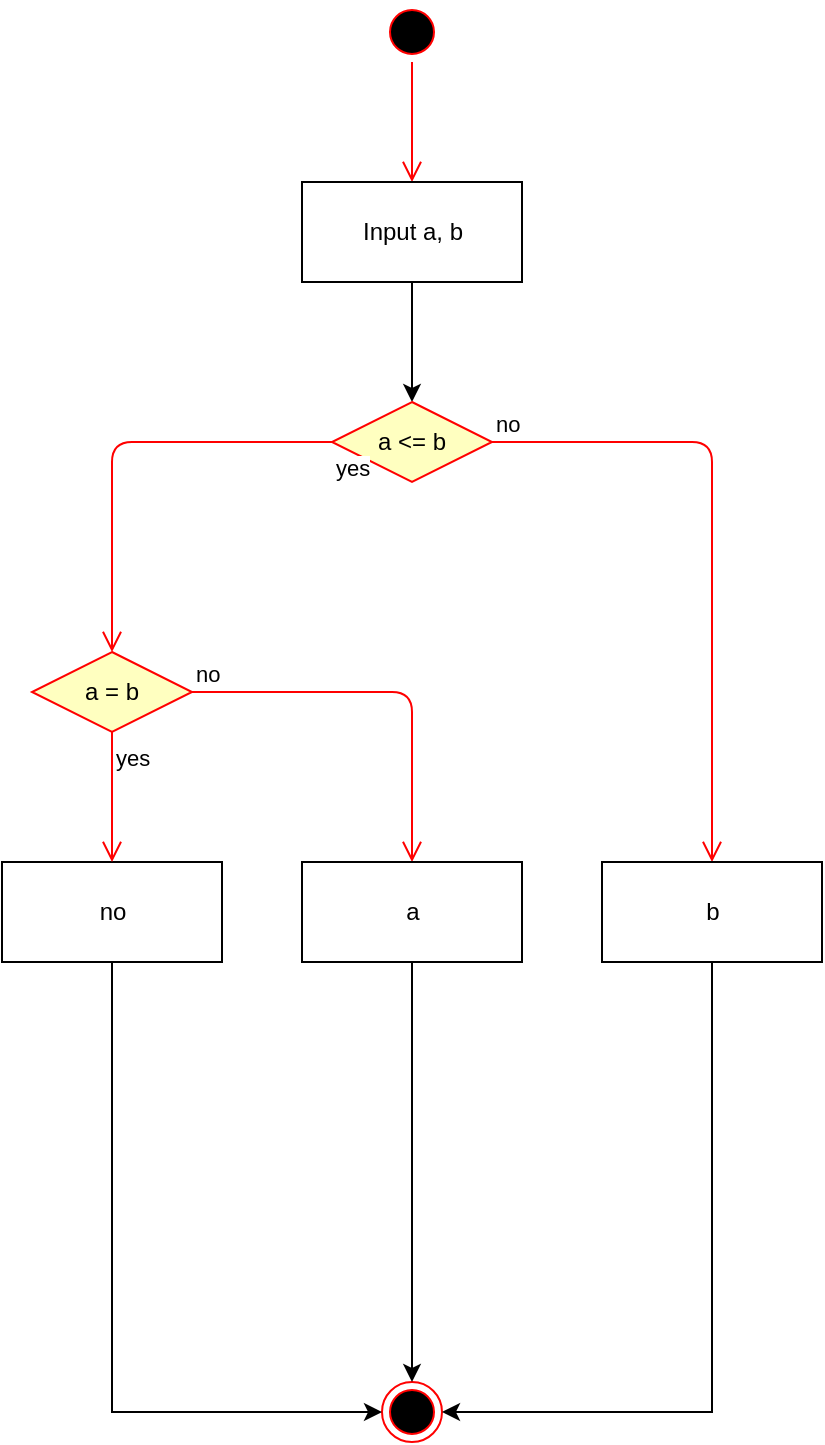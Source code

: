 <mxfile version="15.1.0" type="github">
  <diagram id="54f8Cikz7-x1hpb8EQNm" name="Page-1">
    <mxGraphModel dx="1422" dy="757" grid="1" gridSize="10" guides="1" tooltips="1" connect="1" arrows="1" fold="1" page="1" pageScale="1" pageWidth="690" pageHeight="980" math="0" shadow="0">
      <root>
        <mxCell id="0" />
        <mxCell id="1" parent="0" />
        <mxCell id="HVPul0pSH-IsVoVCKhjz-1" value="" style="ellipse;html=1;shape=startState;fillColor=#000000;strokeColor=#ff0000;" vertex="1" parent="1">
          <mxGeometry x="330" y="40" width="30" height="30" as="geometry" />
        </mxCell>
        <mxCell id="HVPul0pSH-IsVoVCKhjz-2" value="" style="edgeStyle=orthogonalEdgeStyle;html=1;verticalAlign=bottom;endArrow=open;endSize=8;strokeColor=#ff0000;entryX=0.5;entryY=0;entryDx=0;entryDy=0;" edge="1" source="HVPul0pSH-IsVoVCKhjz-1" parent="1" target="HVPul0pSH-IsVoVCKhjz-4">
          <mxGeometry relative="1" as="geometry">
            <mxPoint x="345" y="130" as="targetPoint" />
          </mxGeometry>
        </mxCell>
        <mxCell id="HVPul0pSH-IsVoVCKhjz-3" value="" style="ellipse;html=1;shape=endState;fillColor=#000000;strokeColor=#ff0000;" vertex="1" parent="1">
          <mxGeometry x="330" y="730" width="30" height="30" as="geometry" />
        </mxCell>
        <mxCell id="HVPul0pSH-IsVoVCKhjz-10" style="edgeStyle=orthogonalEdgeStyle;rounded=0;orthogonalLoop=1;jettySize=auto;html=1;exitX=0.5;exitY=1;exitDx=0;exitDy=0;entryX=0.5;entryY=0;entryDx=0;entryDy=0;" edge="1" parent="1" source="HVPul0pSH-IsVoVCKhjz-4" target="HVPul0pSH-IsVoVCKhjz-5">
          <mxGeometry relative="1" as="geometry" />
        </mxCell>
        <mxCell id="HVPul0pSH-IsVoVCKhjz-4" value="Input a, b" style="html=1;" vertex="1" parent="1">
          <mxGeometry x="290" y="130" width="110" height="50" as="geometry" />
        </mxCell>
        <mxCell id="HVPul0pSH-IsVoVCKhjz-5" value="a &amp;lt;= b" style="rhombus;whiteSpace=wrap;html=1;fillColor=#ffffc0;strokeColor=#ff0000;" vertex="1" parent="1">
          <mxGeometry x="305" y="240" width="80" height="40" as="geometry" />
        </mxCell>
        <mxCell id="HVPul0pSH-IsVoVCKhjz-6" value="no" style="edgeStyle=orthogonalEdgeStyle;html=1;align=left;verticalAlign=bottom;endArrow=open;endSize=8;strokeColor=#ff0000;entryX=0.5;entryY=0;entryDx=0;entryDy=0;" edge="1" source="HVPul0pSH-IsVoVCKhjz-5" parent="1" target="HVPul0pSH-IsVoVCKhjz-9">
          <mxGeometry x="-1" relative="1" as="geometry">
            <mxPoint x="475" y="260" as="targetPoint" />
          </mxGeometry>
        </mxCell>
        <mxCell id="HVPul0pSH-IsVoVCKhjz-7" value="yes" style="edgeStyle=orthogonalEdgeStyle;html=1;align=left;verticalAlign=top;endArrow=open;endSize=8;strokeColor=#ff0000;entryX=0.5;entryY=0;entryDx=0;entryDy=0;" edge="1" source="HVPul0pSH-IsVoVCKhjz-5" parent="1" target="HVPul0pSH-IsVoVCKhjz-18">
          <mxGeometry x="-1" relative="1" as="geometry">
            <mxPoint x="180" y="260" as="targetPoint" />
          </mxGeometry>
        </mxCell>
        <mxCell id="HVPul0pSH-IsVoVCKhjz-25" style="edgeStyle=orthogonalEdgeStyle;rounded=0;orthogonalLoop=1;jettySize=auto;html=1;exitX=0.5;exitY=1;exitDx=0;exitDy=0;entryX=0;entryY=0.5;entryDx=0;entryDy=0;" edge="1" parent="1" source="HVPul0pSH-IsVoVCKhjz-8" target="HVPul0pSH-IsVoVCKhjz-3">
          <mxGeometry relative="1" as="geometry" />
        </mxCell>
        <mxCell id="HVPul0pSH-IsVoVCKhjz-8" value="no" style="html=1;" vertex="1" parent="1">
          <mxGeometry x="140" y="470" width="110" height="50" as="geometry" />
        </mxCell>
        <mxCell id="HVPul0pSH-IsVoVCKhjz-13" style="edgeStyle=orthogonalEdgeStyle;rounded=0;orthogonalLoop=1;jettySize=auto;html=1;exitX=0.5;exitY=1;exitDx=0;exitDy=0;entryX=1;entryY=0.5;entryDx=0;entryDy=0;" edge="1" parent="1" source="HVPul0pSH-IsVoVCKhjz-9" target="HVPul0pSH-IsVoVCKhjz-3">
          <mxGeometry relative="1" as="geometry">
            <mxPoint x="660" y="670" as="targetPoint" />
          </mxGeometry>
        </mxCell>
        <mxCell id="HVPul0pSH-IsVoVCKhjz-9" value="b" style="html=1;" vertex="1" parent="1">
          <mxGeometry x="440" y="470" width="110" height="50" as="geometry" />
        </mxCell>
        <mxCell id="HVPul0pSH-IsVoVCKhjz-18" value="a = b" style="rhombus;whiteSpace=wrap;html=1;fillColor=#ffffc0;strokeColor=#ff0000;" vertex="1" parent="1">
          <mxGeometry x="155" y="365" width="80" height="40" as="geometry" />
        </mxCell>
        <mxCell id="HVPul0pSH-IsVoVCKhjz-19" value="no" style="edgeStyle=orthogonalEdgeStyle;html=1;align=left;verticalAlign=bottom;endArrow=open;endSize=8;strokeColor=#ff0000;entryX=0.5;entryY=0;entryDx=0;entryDy=0;" edge="1" source="HVPul0pSH-IsVoVCKhjz-18" parent="1" target="HVPul0pSH-IsVoVCKhjz-21">
          <mxGeometry x="-1" relative="1" as="geometry">
            <mxPoint x="335" y="470" as="targetPoint" />
          </mxGeometry>
        </mxCell>
        <mxCell id="HVPul0pSH-IsVoVCKhjz-20" value="yes" style="edgeStyle=orthogonalEdgeStyle;html=1;align=left;verticalAlign=top;endArrow=open;endSize=8;strokeColor=#ff0000;entryX=0.5;entryY=0;entryDx=0;entryDy=0;" edge="1" source="HVPul0pSH-IsVoVCKhjz-18" parent="1" target="HVPul0pSH-IsVoVCKhjz-8">
          <mxGeometry x="-1" relative="1" as="geometry">
            <mxPoint x="55" y="470" as="targetPoint" />
          </mxGeometry>
        </mxCell>
        <mxCell id="HVPul0pSH-IsVoVCKhjz-23" style="edgeStyle=orthogonalEdgeStyle;rounded=0;orthogonalLoop=1;jettySize=auto;html=1;exitX=0.5;exitY=1;exitDx=0;exitDy=0;entryX=0.5;entryY=0;entryDx=0;entryDy=0;" edge="1" parent="1" source="HVPul0pSH-IsVoVCKhjz-21" target="HVPul0pSH-IsVoVCKhjz-3">
          <mxGeometry relative="1" as="geometry" />
        </mxCell>
        <mxCell id="HVPul0pSH-IsVoVCKhjz-21" value="a" style="html=1;" vertex="1" parent="1">
          <mxGeometry x="290" y="470" width="110" height="50" as="geometry" />
        </mxCell>
      </root>
    </mxGraphModel>
  </diagram>
</mxfile>
